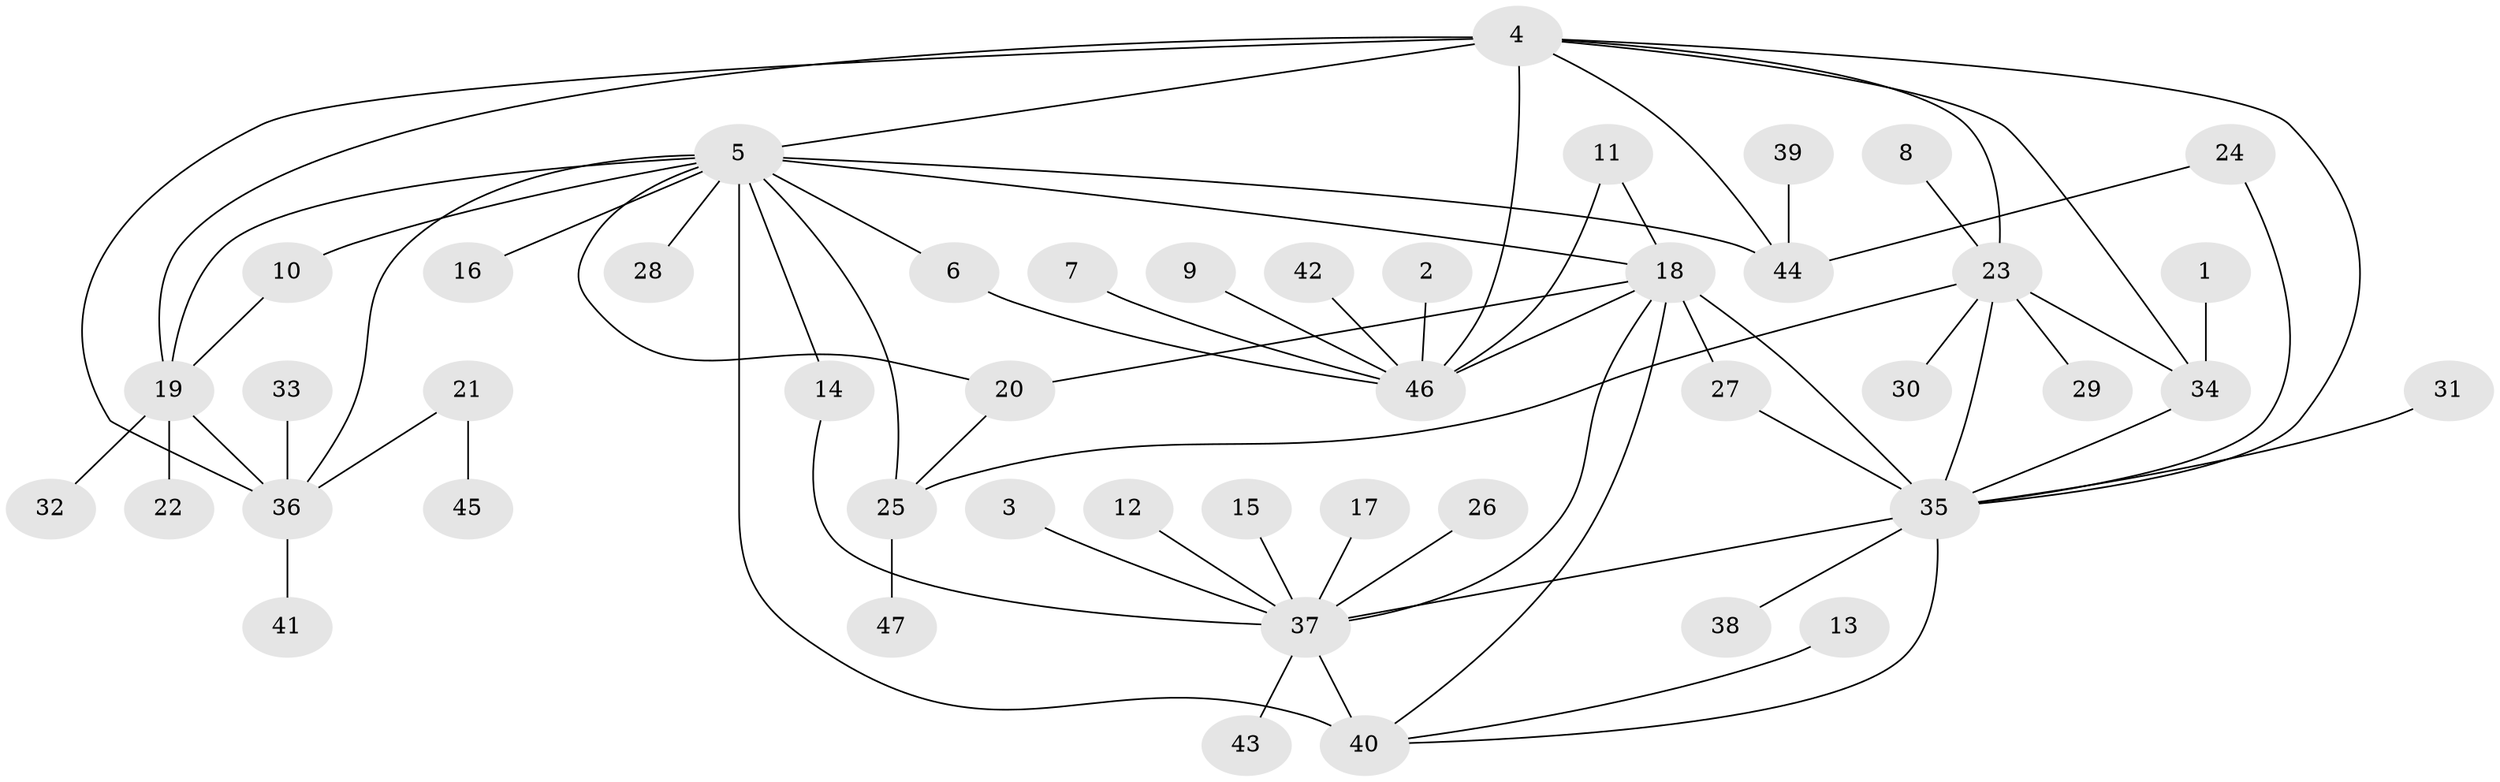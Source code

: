 // original degree distribution, {12: 0.011235955056179775, 5: 0.0449438202247191, 4: 0.07865168539325842, 10: 0.011235955056179775, 9: 0.033707865168539325, 6: 0.056179775280898875, 8: 0.02247191011235955, 11: 0.011235955056179775, 1: 0.550561797752809, 3: 0.033707865168539325, 2: 0.14606741573033707}
// Generated by graph-tools (version 1.1) at 2025/50/03/09/25 03:50:29]
// undirected, 47 vertices, 68 edges
graph export_dot {
graph [start="1"]
  node [color=gray90,style=filled];
  1;
  2;
  3;
  4;
  5;
  6;
  7;
  8;
  9;
  10;
  11;
  12;
  13;
  14;
  15;
  16;
  17;
  18;
  19;
  20;
  21;
  22;
  23;
  24;
  25;
  26;
  27;
  28;
  29;
  30;
  31;
  32;
  33;
  34;
  35;
  36;
  37;
  38;
  39;
  40;
  41;
  42;
  43;
  44;
  45;
  46;
  47;
  1 -- 34 [weight=1.0];
  2 -- 46 [weight=1.0];
  3 -- 37 [weight=1.0];
  4 -- 5 [weight=1.0];
  4 -- 19 [weight=2.0];
  4 -- 23 [weight=1.0];
  4 -- 34 [weight=1.0];
  4 -- 35 [weight=1.0];
  4 -- 36 [weight=1.0];
  4 -- 44 [weight=1.0];
  4 -- 46 [weight=1.0];
  5 -- 6 [weight=1.0];
  5 -- 10 [weight=1.0];
  5 -- 14 [weight=1.0];
  5 -- 16 [weight=1.0];
  5 -- 18 [weight=1.0];
  5 -- 19 [weight=1.0];
  5 -- 20 [weight=1.0];
  5 -- 25 [weight=1.0];
  5 -- 28 [weight=1.0];
  5 -- 36 [weight=1.0];
  5 -- 40 [weight=3.0];
  5 -- 44 [weight=3.0];
  6 -- 46 [weight=1.0];
  7 -- 46 [weight=1.0];
  8 -- 23 [weight=1.0];
  9 -- 46 [weight=1.0];
  10 -- 19 [weight=1.0];
  11 -- 18 [weight=1.0];
  11 -- 46 [weight=2.0];
  12 -- 37 [weight=1.0];
  13 -- 40 [weight=1.0];
  14 -- 37 [weight=1.0];
  15 -- 37 [weight=1.0];
  17 -- 37 [weight=1.0];
  18 -- 20 [weight=1.0];
  18 -- 27 [weight=1.0];
  18 -- 35 [weight=2.0];
  18 -- 37 [weight=1.0];
  18 -- 40 [weight=1.0];
  18 -- 46 [weight=2.0];
  19 -- 22 [weight=1.0];
  19 -- 32 [weight=1.0];
  19 -- 36 [weight=1.0];
  20 -- 25 [weight=1.0];
  21 -- 36 [weight=1.0];
  21 -- 45 [weight=1.0];
  23 -- 25 [weight=1.0];
  23 -- 29 [weight=1.0];
  23 -- 30 [weight=1.0];
  23 -- 34 [weight=1.0];
  23 -- 35 [weight=1.0];
  24 -- 35 [weight=1.0];
  24 -- 44 [weight=1.0];
  25 -- 47 [weight=1.0];
  26 -- 37 [weight=1.0];
  27 -- 35 [weight=1.0];
  31 -- 35 [weight=1.0];
  33 -- 36 [weight=1.0];
  34 -- 35 [weight=1.0];
  35 -- 37 [weight=1.0];
  35 -- 38 [weight=1.0];
  35 -- 40 [weight=1.0];
  36 -- 41 [weight=1.0];
  37 -- 40 [weight=1.0];
  37 -- 43 [weight=1.0];
  39 -- 44 [weight=1.0];
  42 -- 46 [weight=1.0];
}
